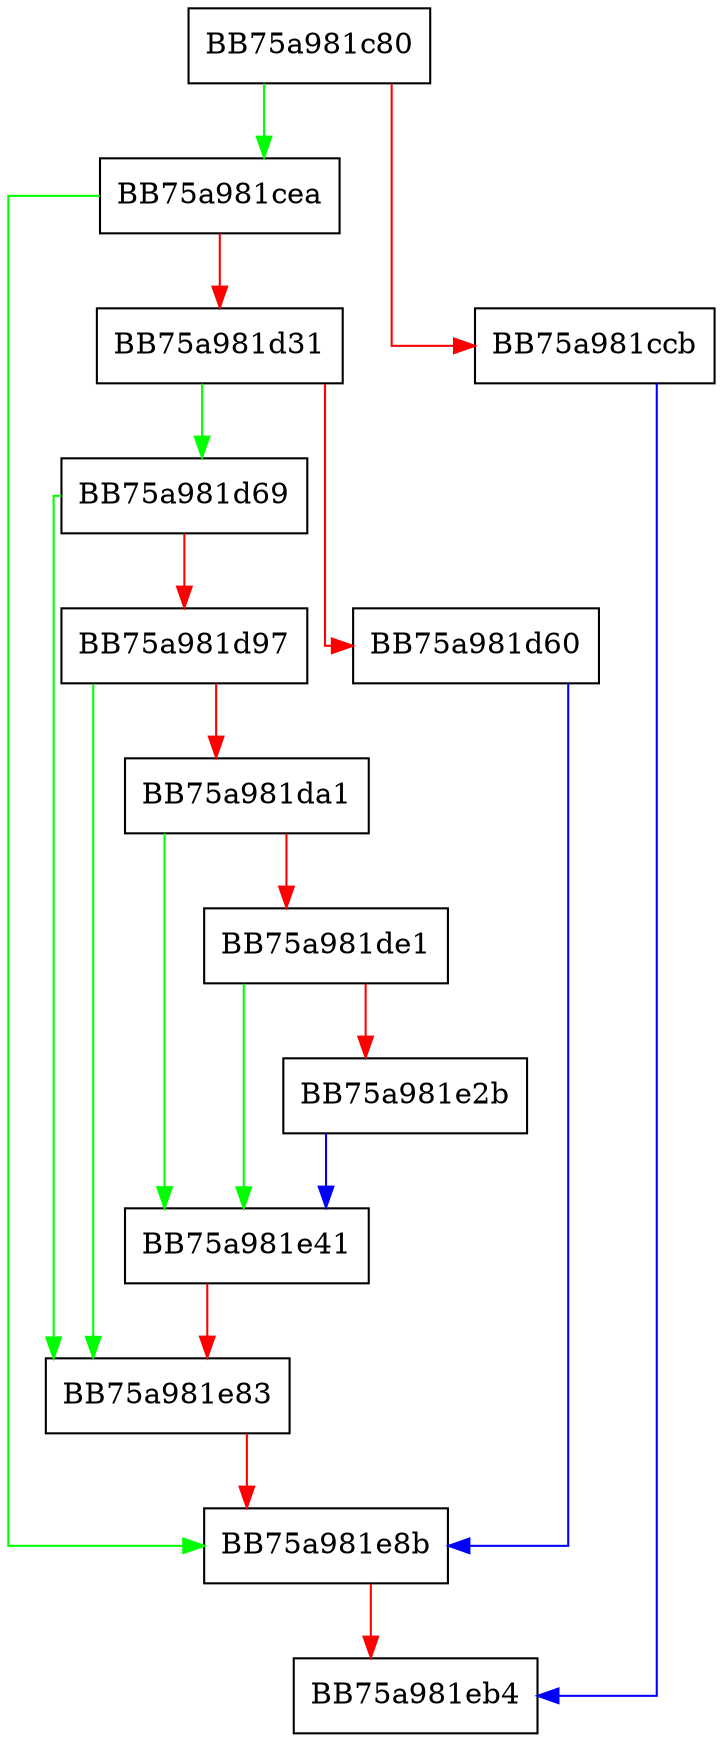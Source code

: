 digraph decode_async {
  node [shape="box"];
  graph [splines=ortho];
  BB75a981c80 -> BB75a981cea [color="green"];
  BB75a981c80 -> BB75a981ccb [color="red"];
  BB75a981ccb -> BB75a981eb4 [color="blue"];
  BB75a981cea -> BB75a981e8b [color="green"];
  BB75a981cea -> BB75a981d31 [color="red"];
  BB75a981d31 -> BB75a981d69 [color="green"];
  BB75a981d31 -> BB75a981d60 [color="red"];
  BB75a981d60 -> BB75a981e8b [color="blue"];
  BB75a981d69 -> BB75a981e83 [color="green"];
  BB75a981d69 -> BB75a981d97 [color="red"];
  BB75a981d97 -> BB75a981e83 [color="green"];
  BB75a981d97 -> BB75a981da1 [color="red"];
  BB75a981da1 -> BB75a981e41 [color="green"];
  BB75a981da1 -> BB75a981de1 [color="red"];
  BB75a981de1 -> BB75a981e41 [color="green"];
  BB75a981de1 -> BB75a981e2b [color="red"];
  BB75a981e2b -> BB75a981e41 [color="blue"];
  BB75a981e41 -> BB75a981e83 [color="red"];
  BB75a981e83 -> BB75a981e8b [color="red"];
  BB75a981e8b -> BB75a981eb4 [color="red"];
}